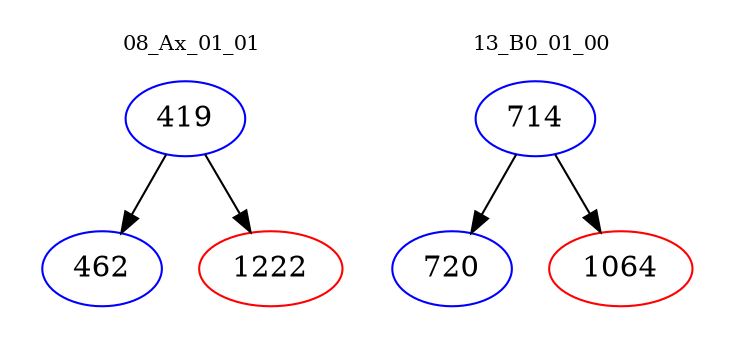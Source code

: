 digraph{
subgraph cluster_0 {
color = white
label = "08_Ax_01_01";
fontsize=10;
T0_419 [label="419", color="blue"]
T0_419 -> T0_462 [color="black"]
T0_462 [label="462", color="blue"]
T0_419 -> T0_1222 [color="black"]
T0_1222 [label="1222", color="red"]
}
subgraph cluster_1 {
color = white
label = "13_B0_01_00";
fontsize=10;
T1_714 [label="714", color="blue"]
T1_714 -> T1_720 [color="black"]
T1_720 [label="720", color="blue"]
T1_714 -> T1_1064 [color="black"]
T1_1064 [label="1064", color="red"]
}
}
